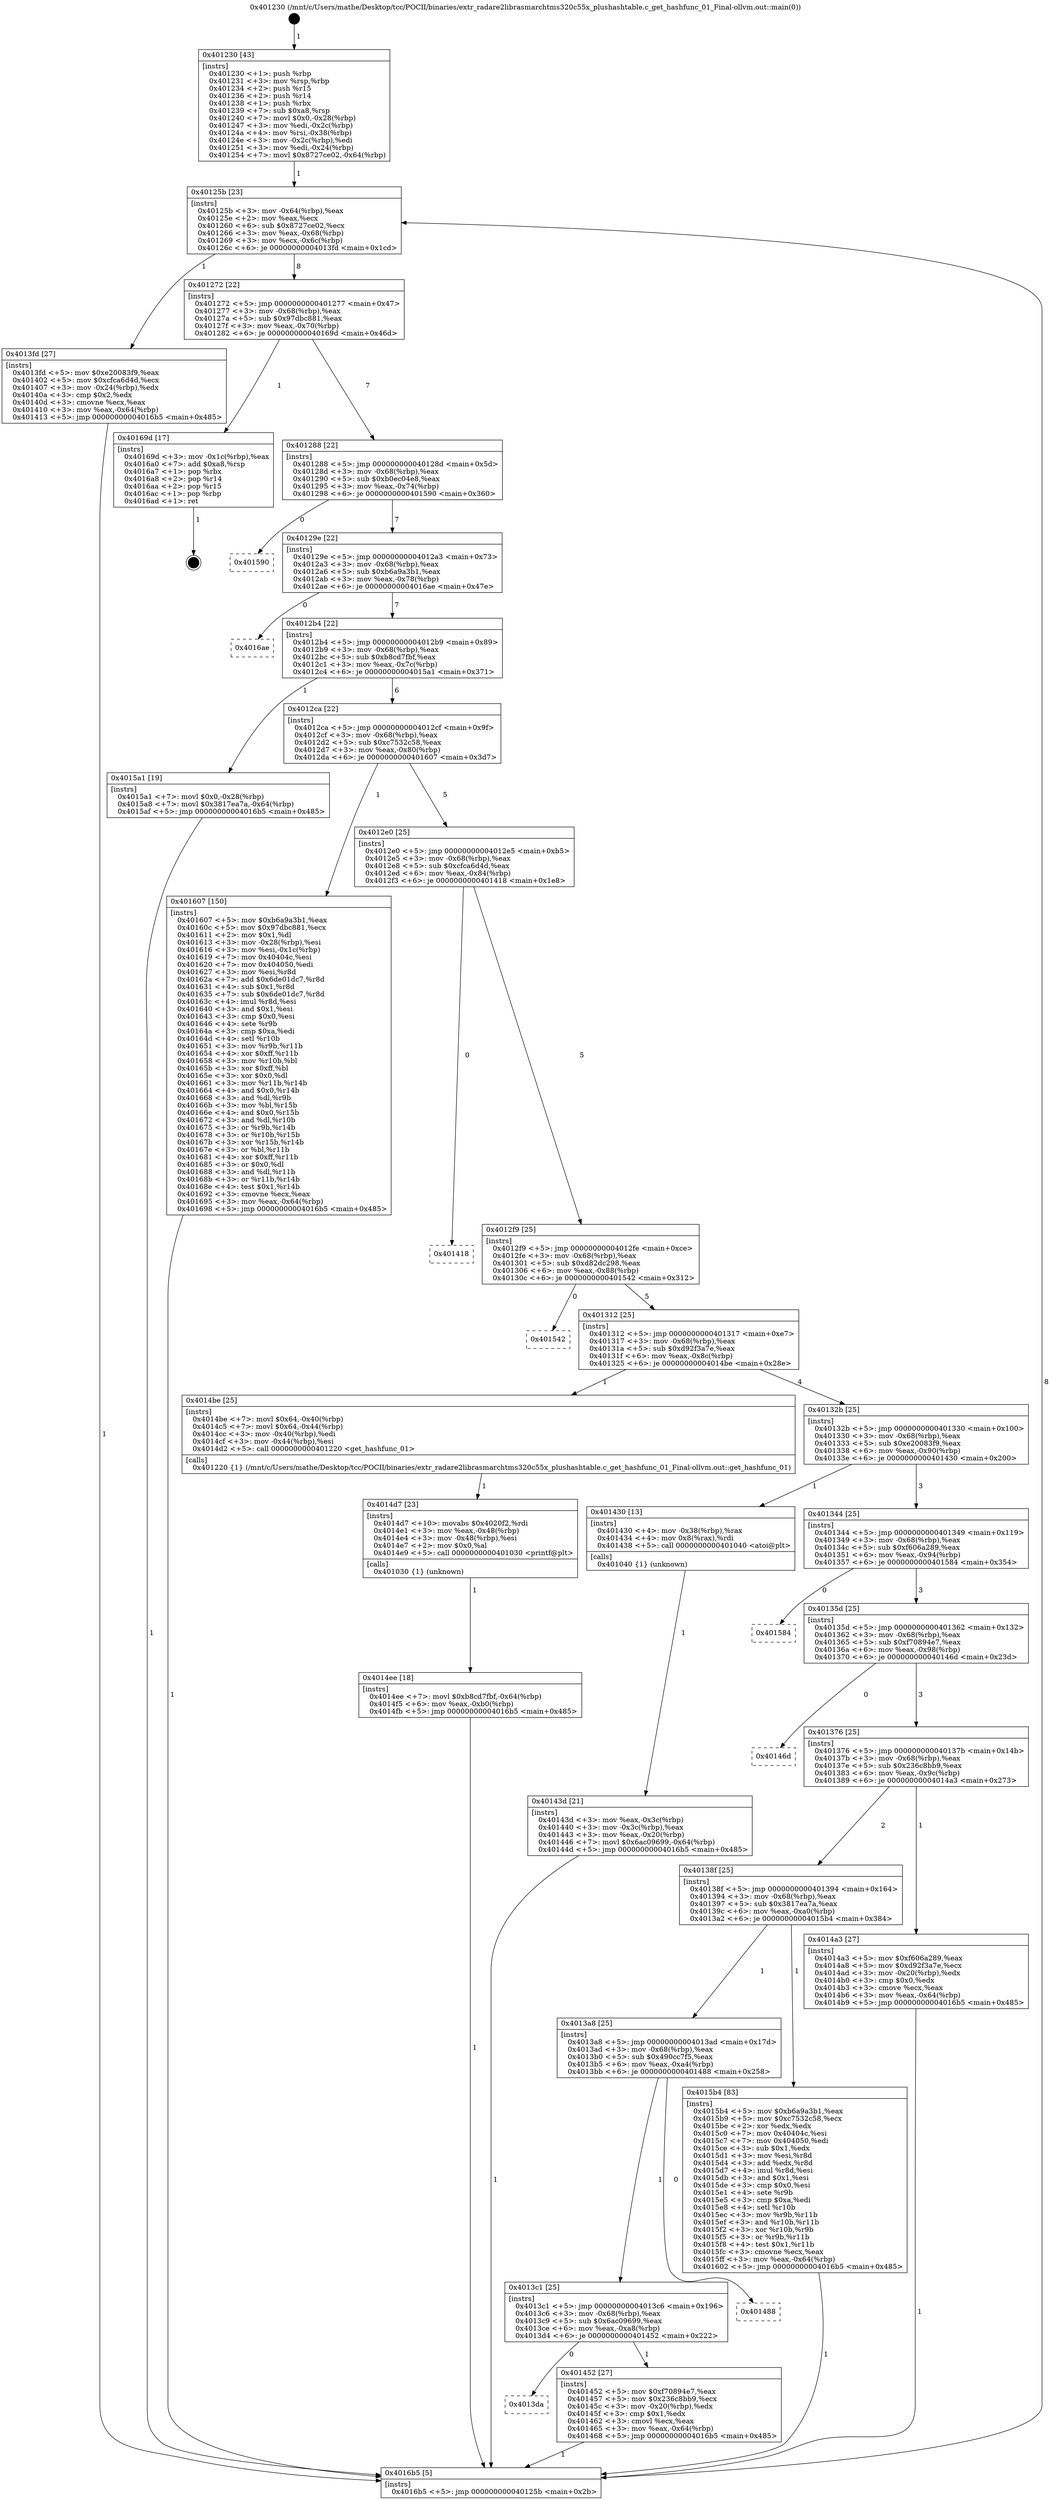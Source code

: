 digraph "0x401230" {
  label = "0x401230 (/mnt/c/Users/mathe/Desktop/tcc/POCII/binaries/extr_radare2librasmarchtms320c55x_plushashtable.c_get_hashfunc_01_Final-ollvm.out::main(0))"
  labelloc = "t"
  node[shape=record]

  Entry [label="",width=0.3,height=0.3,shape=circle,fillcolor=black,style=filled]
  "0x40125b" [label="{
     0x40125b [23]\l
     | [instrs]\l
     &nbsp;&nbsp;0x40125b \<+3\>: mov -0x64(%rbp),%eax\l
     &nbsp;&nbsp;0x40125e \<+2\>: mov %eax,%ecx\l
     &nbsp;&nbsp;0x401260 \<+6\>: sub $0x8727ce02,%ecx\l
     &nbsp;&nbsp;0x401266 \<+3\>: mov %eax,-0x68(%rbp)\l
     &nbsp;&nbsp;0x401269 \<+3\>: mov %ecx,-0x6c(%rbp)\l
     &nbsp;&nbsp;0x40126c \<+6\>: je 00000000004013fd \<main+0x1cd\>\l
  }"]
  "0x4013fd" [label="{
     0x4013fd [27]\l
     | [instrs]\l
     &nbsp;&nbsp;0x4013fd \<+5\>: mov $0xe20083f9,%eax\l
     &nbsp;&nbsp;0x401402 \<+5\>: mov $0xcfca6d4d,%ecx\l
     &nbsp;&nbsp;0x401407 \<+3\>: mov -0x24(%rbp),%edx\l
     &nbsp;&nbsp;0x40140a \<+3\>: cmp $0x2,%edx\l
     &nbsp;&nbsp;0x40140d \<+3\>: cmovne %ecx,%eax\l
     &nbsp;&nbsp;0x401410 \<+3\>: mov %eax,-0x64(%rbp)\l
     &nbsp;&nbsp;0x401413 \<+5\>: jmp 00000000004016b5 \<main+0x485\>\l
  }"]
  "0x401272" [label="{
     0x401272 [22]\l
     | [instrs]\l
     &nbsp;&nbsp;0x401272 \<+5\>: jmp 0000000000401277 \<main+0x47\>\l
     &nbsp;&nbsp;0x401277 \<+3\>: mov -0x68(%rbp),%eax\l
     &nbsp;&nbsp;0x40127a \<+5\>: sub $0x97dbc881,%eax\l
     &nbsp;&nbsp;0x40127f \<+3\>: mov %eax,-0x70(%rbp)\l
     &nbsp;&nbsp;0x401282 \<+6\>: je 000000000040169d \<main+0x46d\>\l
  }"]
  "0x4016b5" [label="{
     0x4016b5 [5]\l
     | [instrs]\l
     &nbsp;&nbsp;0x4016b5 \<+5\>: jmp 000000000040125b \<main+0x2b\>\l
  }"]
  "0x401230" [label="{
     0x401230 [43]\l
     | [instrs]\l
     &nbsp;&nbsp;0x401230 \<+1\>: push %rbp\l
     &nbsp;&nbsp;0x401231 \<+3\>: mov %rsp,%rbp\l
     &nbsp;&nbsp;0x401234 \<+2\>: push %r15\l
     &nbsp;&nbsp;0x401236 \<+2\>: push %r14\l
     &nbsp;&nbsp;0x401238 \<+1\>: push %rbx\l
     &nbsp;&nbsp;0x401239 \<+7\>: sub $0xa8,%rsp\l
     &nbsp;&nbsp;0x401240 \<+7\>: movl $0x0,-0x28(%rbp)\l
     &nbsp;&nbsp;0x401247 \<+3\>: mov %edi,-0x2c(%rbp)\l
     &nbsp;&nbsp;0x40124a \<+4\>: mov %rsi,-0x38(%rbp)\l
     &nbsp;&nbsp;0x40124e \<+3\>: mov -0x2c(%rbp),%edi\l
     &nbsp;&nbsp;0x401251 \<+3\>: mov %edi,-0x24(%rbp)\l
     &nbsp;&nbsp;0x401254 \<+7\>: movl $0x8727ce02,-0x64(%rbp)\l
  }"]
  Exit [label="",width=0.3,height=0.3,shape=circle,fillcolor=black,style=filled,peripheries=2]
  "0x40169d" [label="{
     0x40169d [17]\l
     | [instrs]\l
     &nbsp;&nbsp;0x40169d \<+3\>: mov -0x1c(%rbp),%eax\l
     &nbsp;&nbsp;0x4016a0 \<+7\>: add $0xa8,%rsp\l
     &nbsp;&nbsp;0x4016a7 \<+1\>: pop %rbx\l
     &nbsp;&nbsp;0x4016a8 \<+2\>: pop %r14\l
     &nbsp;&nbsp;0x4016aa \<+2\>: pop %r15\l
     &nbsp;&nbsp;0x4016ac \<+1\>: pop %rbp\l
     &nbsp;&nbsp;0x4016ad \<+1\>: ret\l
  }"]
  "0x401288" [label="{
     0x401288 [22]\l
     | [instrs]\l
     &nbsp;&nbsp;0x401288 \<+5\>: jmp 000000000040128d \<main+0x5d\>\l
     &nbsp;&nbsp;0x40128d \<+3\>: mov -0x68(%rbp),%eax\l
     &nbsp;&nbsp;0x401290 \<+5\>: sub $0xb0ec04e8,%eax\l
     &nbsp;&nbsp;0x401295 \<+3\>: mov %eax,-0x74(%rbp)\l
     &nbsp;&nbsp;0x401298 \<+6\>: je 0000000000401590 \<main+0x360\>\l
  }"]
  "0x4014ee" [label="{
     0x4014ee [18]\l
     | [instrs]\l
     &nbsp;&nbsp;0x4014ee \<+7\>: movl $0xb8cd7fbf,-0x64(%rbp)\l
     &nbsp;&nbsp;0x4014f5 \<+6\>: mov %eax,-0xb0(%rbp)\l
     &nbsp;&nbsp;0x4014fb \<+5\>: jmp 00000000004016b5 \<main+0x485\>\l
  }"]
  "0x401590" [label="{
     0x401590\l
  }", style=dashed]
  "0x40129e" [label="{
     0x40129e [22]\l
     | [instrs]\l
     &nbsp;&nbsp;0x40129e \<+5\>: jmp 00000000004012a3 \<main+0x73\>\l
     &nbsp;&nbsp;0x4012a3 \<+3\>: mov -0x68(%rbp),%eax\l
     &nbsp;&nbsp;0x4012a6 \<+5\>: sub $0xb6a9a3b1,%eax\l
     &nbsp;&nbsp;0x4012ab \<+3\>: mov %eax,-0x78(%rbp)\l
     &nbsp;&nbsp;0x4012ae \<+6\>: je 00000000004016ae \<main+0x47e\>\l
  }"]
  "0x4014d7" [label="{
     0x4014d7 [23]\l
     | [instrs]\l
     &nbsp;&nbsp;0x4014d7 \<+10\>: movabs $0x4020f2,%rdi\l
     &nbsp;&nbsp;0x4014e1 \<+3\>: mov %eax,-0x48(%rbp)\l
     &nbsp;&nbsp;0x4014e4 \<+3\>: mov -0x48(%rbp),%esi\l
     &nbsp;&nbsp;0x4014e7 \<+2\>: mov $0x0,%al\l
     &nbsp;&nbsp;0x4014e9 \<+5\>: call 0000000000401030 \<printf@plt\>\l
     | [calls]\l
     &nbsp;&nbsp;0x401030 \{1\} (unknown)\l
  }"]
  "0x4016ae" [label="{
     0x4016ae\l
  }", style=dashed]
  "0x4012b4" [label="{
     0x4012b4 [22]\l
     | [instrs]\l
     &nbsp;&nbsp;0x4012b4 \<+5\>: jmp 00000000004012b9 \<main+0x89\>\l
     &nbsp;&nbsp;0x4012b9 \<+3\>: mov -0x68(%rbp),%eax\l
     &nbsp;&nbsp;0x4012bc \<+5\>: sub $0xb8cd7fbf,%eax\l
     &nbsp;&nbsp;0x4012c1 \<+3\>: mov %eax,-0x7c(%rbp)\l
     &nbsp;&nbsp;0x4012c4 \<+6\>: je 00000000004015a1 \<main+0x371\>\l
  }"]
  "0x4013da" [label="{
     0x4013da\l
  }", style=dashed]
  "0x4015a1" [label="{
     0x4015a1 [19]\l
     | [instrs]\l
     &nbsp;&nbsp;0x4015a1 \<+7\>: movl $0x0,-0x28(%rbp)\l
     &nbsp;&nbsp;0x4015a8 \<+7\>: movl $0x3817ea7a,-0x64(%rbp)\l
     &nbsp;&nbsp;0x4015af \<+5\>: jmp 00000000004016b5 \<main+0x485\>\l
  }"]
  "0x4012ca" [label="{
     0x4012ca [22]\l
     | [instrs]\l
     &nbsp;&nbsp;0x4012ca \<+5\>: jmp 00000000004012cf \<main+0x9f\>\l
     &nbsp;&nbsp;0x4012cf \<+3\>: mov -0x68(%rbp),%eax\l
     &nbsp;&nbsp;0x4012d2 \<+5\>: sub $0xc7532c58,%eax\l
     &nbsp;&nbsp;0x4012d7 \<+3\>: mov %eax,-0x80(%rbp)\l
     &nbsp;&nbsp;0x4012da \<+6\>: je 0000000000401607 \<main+0x3d7\>\l
  }"]
  "0x401452" [label="{
     0x401452 [27]\l
     | [instrs]\l
     &nbsp;&nbsp;0x401452 \<+5\>: mov $0xf70894e7,%eax\l
     &nbsp;&nbsp;0x401457 \<+5\>: mov $0x236c8bb9,%ecx\l
     &nbsp;&nbsp;0x40145c \<+3\>: mov -0x20(%rbp),%edx\l
     &nbsp;&nbsp;0x40145f \<+3\>: cmp $0x1,%edx\l
     &nbsp;&nbsp;0x401462 \<+3\>: cmovl %ecx,%eax\l
     &nbsp;&nbsp;0x401465 \<+3\>: mov %eax,-0x64(%rbp)\l
     &nbsp;&nbsp;0x401468 \<+5\>: jmp 00000000004016b5 \<main+0x485\>\l
  }"]
  "0x401607" [label="{
     0x401607 [150]\l
     | [instrs]\l
     &nbsp;&nbsp;0x401607 \<+5\>: mov $0xb6a9a3b1,%eax\l
     &nbsp;&nbsp;0x40160c \<+5\>: mov $0x97dbc881,%ecx\l
     &nbsp;&nbsp;0x401611 \<+2\>: mov $0x1,%dl\l
     &nbsp;&nbsp;0x401613 \<+3\>: mov -0x28(%rbp),%esi\l
     &nbsp;&nbsp;0x401616 \<+3\>: mov %esi,-0x1c(%rbp)\l
     &nbsp;&nbsp;0x401619 \<+7\>: mov 0x40404c,%esi\l
     &nbsp;&nbsp;0x401620 \<+7\>: mov 0x404050,%edi\l
     &nbsp;&nbsp;0x401627 \<+3\>: mov %esi,%r8d\l
     &nbsp;&nbsp;0x40162a \<+7\>: add $0x6de01dc7,%r8d\l
     &nbsp;&nbsp;0x401631 \<+4\>: sub $0x1,%r8d\l
     &nbsp;&nbsp;0x401635 \<+7\>: sub $0x6de01dc7,%r8d\l
     &nbsp;&nbsp;0x40163c \<+4\>: imul %r8d,%esi\l
     &nbsp;&nbsp;0x401640 \<+3\>: and $0x1,%esi\l
     &nbsp;&nbsp;0x401643 \<+3\>: cmp $0x0,%esi\l
     &nbsp;&nbsp;0x401646 \<+4\>: sete %r9b\l
     &nbsp;&nbsp;0x40164a \<+3\>: cmp $0xa,%edi\l
     &nbsp;&nbsp;0x40164d \<+4\>: setl %r10b\l
     &nbsp;&nbsp;0x401651 \<+3\>: mov %r9b,%r11b\l
     &nbsp;&nbsp;0x401654 \<+4\>: xor $0xff,%r11b\l
     &nbsp;&nbsp;0x401658 \<+3\>: mov %r10b,%bl\l
     &nbsp;&nbsp;0x40165b \<+3\>: xor $0xff,%bl\l
     &nbsp;&nbsp;0x40165e \<+3\>: xor $0x0,%dl\l
     &nbsp;&nbsp;0x401661 \<+3\>: mov %r11b,%r14b\l
     &nbsp;&nbsp;0x401664 \<+4\>: and $0x0,%r14b\l
     &nbsp;&nbsp;0x401668 \<+3\>: and %dl,%r9b\l
     &nbsp;&nbsp;0x40166b \<+3\>: mov %bl,%r15b\l
     &nbsp;&nbsp;0x40166e \<+4\>: and $0x0,%r15b\l
     &nbsp;&nbsp;0x401672 \<+3\>: and %dl,%r10b\l
     &nbsp;&nbsp;0x401675 \<+3\>: or %r9b,%r14b\l
     &nbsp;&nbsp;0x401678 \<+3\>: or %r10b,%r15b\l
     &nbsp;&nbsp;0x40167b \<+3\>: xor %r15b,%r14b\l
     &nbsp;&nbsp;0x40167e \<+3\>: or %bl,%r11b\l
     &nbsp;&nbsp;0x401681 \<+4\>: xor $0xff,%r11b\l
     &nbsp;&nbsp;0x401685 \<+3\>: or $0x0,%dl\l
     &nbsp;&nbsp;0x401688 \<+3\>: and %dl,%r11b\l
     &nbsp;&nbsp;0x40168b \<+3\>: or %r11b,%r14b\l
     &nbsp;&nbsp;0x40168e \<+4\>: test $0x1,%r14b\l
     &nbsp;&nbsp;0x401692 \<+3\>: cmovne %ecx,%eax\l
     &nbsp;&nbsp;0x401695 \<+3\>: mov %eax,-0x64(%rbp)\l
     &nbsp;&nbsp;0x401698 \<+5\>: jmp 00000000004016b5 \<main+0x485\>\l
  }"]
  "0x4012e0" [label="{
     0x4012e0 [25]\l
     | [instrs]\l
     &nbsp;&nbsp;0x4012e0 \<+5\>: jmp 00000000004012e5 \<main+0xb5\>\l
     &nbsp;&nbsp;0x4012e5 \<+3\>: mov -0x68(%rbp),%eax\l
     &nbsp;&nbsp;0x4012e8 \<+5\>: sub $0xcfca6d4d,%eax\l
     &nbsp;&nbsp;0x4012ed \<+6\>: mov %eax,-0x84(%rbp)\l
     &nbsp;&nbsp;0x4012f3 \<+6\>: je 0000000000401418 \<main+0x1e8\>\l
  }"]
  "0x4013c1" [label="{
     0x4013c1 [25]\l
     | [instrs]\l
     &nbsp;&nbsp;0x4013c1 \<+5\>: jmp 00000000004013c6 \<main+0x196\>\l
     &nbsp;&nbsp;0x4013c6 \<+3\>: mov -0x68(%rbp),%eax\l
     &nbsp;&nbsp;0x4013c9 \<+5\>: sub $0x6ac09699,%eax\l
     &nbsp;&nbsp;0x4013ce \<+6\>: mov %eax,-0xa8(%rbp)\l
     &nbsp;&nbsp;0x4013d4 \<+6\>: je 0000000000401452 \<main+0x222\>\l
  }"]
  "0x401418" [label="{
     0x401418\l
  }", style=dashed]
  "0x4012f9" [label="{
     0x4012f9 [25]\l
     | [instrs]\l
     &nbsp;&nbsp;0x4012f9 \<+5\>: jmp 00000000004012fe \<main+0xce\>\l
     &nbsp;&nbsp;0x4012fe \<+3\>: mov -0x68(%rbp),%eax\l
     &nbsp;&nbsp;0x401301 \<+5\>: sub $0xd82dc298,%eax\l
     &nbsp;&nbsp;0x401306 \<+6\>: mov %eax,-0x88(%rbp)\l
     &nbsp;&nbsp;0x40130c \<+6\>: je 0000000000401542 \<main+0x312\>\l
  }"]
  "0x401488" [label="{
     0x401488\l
  }", style=dashed]
  "0x401542" [label="{
     0x401542\l
  }", style=dashed]
  "0x401312" [label="{
     0x401312 [25]\l
     | [instrs]\l
     &nbsp;&nbsp;0x401312 \<+5\>: jmp 0000000000401317 \<main+0xe7\>\l
     &nbsp;&nbsp;0x401317 \<+3\>: mov -0x68(%rbp),%eax\l
     &nbsp;&nbsp;0x40131a \<+5\>: sub $0xd92f3a7e,%eax\l
     &nbsp;&nbsp;0x40131f \<+6\>: mov %eax,-0x8c(%rbp)\l
     &nbsp;&nbsp;0x401325 \<+6\>: je 00000000004014be \<main+0x28e\>\l
  }"]
  "0x4013a8" [label="{
     0x4013a8 [25]\l
     | [instrs]\l
     &nbsp;&nbsp;0x4013a8 \<+5\>: jmp 00000000004013ad \<main+0x17d\>\l
     &nbsp;&nbsp;0x4013ad \<+3\>: mov -0x68(%rbp),%eax\l
     &nbsp;&nbsp;0x4013b0 \<+5\>: sub $0x490cc7f5,%eax\l
     &nbsp;&nbsp;0x4013b5 \<+6\>: mov %eax,-0xa4(%rbp)\l
     &nbsp;&nbsp;0x4013bb \<+6\>: je 0000000000401488 \<main+0x258\>\l
  }"]
  "0x4014be" [label="{
     0x4014be [25]\l
     | [instrs]\l
     &nbsp;&nbsp;0x4014be \<+7\>: movl $0x64,-0x40(%rbp)\l
     &nbsp;&nbsp;0x4014c5 \<+7\>: movl $0x64,-0x44(%rbp)\l
     &nbsp;&nbsp;0x4014cc \<+3\>: mov -0x40(%rbp),%edi\l
     &nbsp;&nbsp;0x4014cf \<+3\>: mov -0x44(%rbp),%esi\l
     &nbsp;&nbsp;0x4014d2 \<+5\>: call 0000000000401220 \<get_hashfunc_01\>\l
     | [calls]\l
     &nbsp;&nbsp;0x401220 \{1\} (/mnt/c/Users/mathe/Desktop/tcc/POCII/binaries/extr_radare2librasmarchtms320c55x_plushashtable.c_get_hashfunc_01_Final-ollvm.out::get_hashfunc_01)\l
  }"]
  "0x40132b" [label="{
     0x40132b [25]\l
     | [instrs]\l
     &nbsp;&nbsp;0x40132b \<+5\>: jmp 0000000000401330 \<main+0x100\>\l
     &nbsp;&nbsp;0x401330 \<+3\>: mov -0x68(%rbp),%eax\l
     &nbsp;&nbsp;0x401333 \<+5\>: sub $0xe20083f9,%eax\l
     &nbsp;&nbsp;0x401338 \<+6\>: mov %eax,-0x90(%rbp)\l
     &nbsp;&nbsp;0x40133e \<+6\>: je 0000000000401430 \<main+0x200\>\l
  }"]
  "0x4015b4" [label="{
     0x4015b4 [83]\l
     | [instrs]\l
     &nbsp;&nbsp;0x4015b4 \<+5\>: mov $0xb6a9a3b1,%eax\l
     &nbsp;&nbsp;0x4015b9 \<+5\>: mov $0xc7532c58,%ecx\l
     &nbsp;&nbsp;0x4015be \<+2\>: xor %edx,%edx\l
     &nbsp;&nbsp;0x4015c0 \<+7\>: mov 0x40404c,%esi\l
     &nbsp;&nbsp;0x4015c7 \<+7\>: mov 0x404050,%edi\l
     &nbsp;&nbsp;0x4015ce \<+3\>: sub $0x1,%edx\l
     &nbsp;&nbsp;0x4015d1 \<+3\>: mov %esi,%r8d\l
     &nbsp;&nbsp;0x4015d4 \<+3\>: add %edx,%r8d\l
     &nbsp;&nbsp;0x4015d7 \<+4\>: imul %r8d,%esi\l
     &nbsp;&nbsp;0x4015db \<+3\>: and $0x1,%esi\l
     &nbsp;&nbsp;0x4015de \<+3\>: cmp $0x0,%esi\l
     &nbsp;&nbsp;0x4015e1 \<+4\>: sete %r9b\l
     &nbsp;&nbsp;0x4015e5 \<+3\>: cmp $0xa,%edi\l
     &nbsp;&nbsp;0x4015e8 \<+4\>: setl %r10b\l
     &nbsp;&nbsp;0x4015ec \<+3\>: mov %r9b,%r11b\l
     &nbsp;&nbsp;0x4015ef \<+3\>: and %r10b,%r11b\l
     &nbsp;&nbsp;0x4015f2 \<+3\>: xor %r10b,%r9b\l
     &nbsp;&nbsp;0x4015f5 \<+3\>: or %r9b,%r11b\l
     &nbsp;&nbsp;0x4015f8 \<+4\>: test $0x1,%r11b\l
     &nbsp;&nbsp;0x4015fc \<+3\>: cmovne %ecx,%eax\l
     &nbsp;&nbsp;0x4015ff \<+3\>: mov %eax,-0x64(%rbp)\l
     &nbsp;&nbsp;0x401602 \<+5\>: jmp 00000000004016b5 \<main+0x485\>\l
  }"]
  "0x401430" [label="{
     0x401430 [13]\l
     | [instrs]\l
     &nbsp;&nbsp;0x401430 \<+4\>: mov -0x38(%rbp),%rax\l
     &nbsp;&nbsp;0x401434 \<+4\>: mov 0x8(%rax),%rdi\l
     &nbsp;&nbsp;0x401438 \<+5\>: call 0000000000401040 \<atoi@plt\>\l
     | [calls]\l
     &nbsp;&nbsp;0x401040 \{1\} (unknown)\l
  }"]
  "0x401344" [label="{
     0x401344 [25]\l
     | [instrs]\l
     &nbsp;&nbsp;0x401344 \<+5\>: jmp 0000000000401349 \<main+0x119\>\l
     &nbsp;&nbsp;0x401349 \<+3\>: mov -0x68(%rbp),%eax\l
     &nbsp;&nbsp;0x40134c \<+5\>: sub $0xf606a289,%eax\l
     &nbsp;&nbsp;0x401351 \<+6\>: mov %eax,-0x94(%rbp)\l
     &nbsp;&nbsp;0x401357 \<+6\>: je 0000000000401584 \<main+0x354\>\l
  }"]
  "0x40143d" [label="{
     0x40143d [21]\l
     | [instrs]\l
     &nbsp;&nbsp;0x40143d \<+3\>: mov %eax,-0x3c(%rbp)\l
     &nbsp;&nbsp;0x401440 \<+3\>: mov -0x3c(%rbp),%eax\l
     &nbsp;&nbsp;0x401443 \<+3\>: mov %eax,-0x20(%rbp)\l
     &nbsp;&nbsp;0x401446 \<+7\>: movl $0x6ac09699,-0x64(%rbp)\l
     &nbsp;&nbsp;0x40144d \<+5\>: jmp 00000000004016b5 \<main+0x485\>\l
  }"]
  "0x40138f" [label="{
     0x40138f [25]\l
     | [instrs]\l
     &nbsp;&nbsp;0x40138f \<+5\>: jmp 0000000000401394 \<main+0x164\>\l
     &nbsp;&nbsp;0x401394 \<+3\>: mov -0x68(%rbp),%eax\l
     &nbsp;&nbsp;0x401397 \<+5\>: sub $0x3817ea7a,%eax\l
     &nbsp;&nbsp;0x40139c \<+6\>: mov %eax,-0xa0(%rbp)\l
     &nbsp;&nbsp;0x4013a2 \<+6\>: je 00000000004015b4 \<main+0x384\>\l
  }"]
  "0x401584" [label="{
     0x401584\l
  }", style=dashed]
  "0x40135d" [label="{
     0x40135d [25]\l
     | [instrs]\l
     &nbsp;&nbsp;0x40135d \<+5\>: jmp 0000000000401362 \<main+0x132\>\l
     &nbsp;&nbsp;0x401362 \<+3\>: mov -0x68(%rbp),%eax\l
     &nbsp;&nbsp;0x401365 \<+5\>: sub $0xf70894e7,%eax\l
     &nbsp;&nbsp;0x40136a \<+6\>: mov %eax,-0x98(%rbp)\l
     &nbsp;&nbsp;0x401370 \<+6\>: je 000000000040146d \<main+0x23d\>\l
  }"]
  "0x4014a3" [label="{
     0x4014a3 [27]\l
     | [instrs]\l
     &nbsp;&nbsp;0x4014a3 \<+5\>: mov $0xf606a289,%eax\l
     &nbsp;&nbsp;0x4014a8 \<+5\>: mov $0xd92f3a7e,%ecx\l
     &nbsp;&nbsp;0x4014ad \<+3\>: mov -0x20(%rbp),%edx\l
     &nbsp;&nbsp;0x4014b0 \<+3\>: cmp $0x0,%edx\l
     &nbsp;&nbsp;0x4014b3 \<+3\>: cmove %ecx,%eax\l
     &nbsp;&nbsp;0x4014b6 \<+3\>: mov %eax,-0x64(%rbp)\l
     &nbsp;&nbsp;0x4014b9 \<+5\>: jmp 00000000004016b5 \<main+0x485\>\l
  }"]
  "0x40146d" [label="{
     0x40146d\l
  }", style=dashed]
  "0x401376" [label="{
     0x401376 [25]\l
     | [instrs]\l
     &nbsp;&nbsp;0x401376 \<+5\>: jmp 000000000040137b \<main+0x14b\>\l
     &nbsp;&nbsp;0x40137b \<+3\>: mov -0x68(%rbp),%eax\l
     &nbsp;&nbsp;0x40137e \<+5\>: sub $0x236c8bb9,%eax\l
     &nbsp;&nbsp;0x401383 \<+6\>: mov %eax,-0x9c(%rbp)\l
     &nbsp;&nbsp;0x401389 \<+6\>: je 00000000004014a3 \<main+0x273\>\l
  }"]
  Entry -> "0x401230" [label=" 1"]
  "0x40125b" -> "0x4013fd" [label=" 1"]
  "0x40125b" -> "0x401272" [label=" 8"]
  "0x4013fd" -> "0x4016b5" [label=" 1"]
  "0x401230" -> "0x40125b" [label=" 1"]
  "0x4016b5" -> "0x40125b" [label=" 8"]
  "0x40169d" -> Exit [label=" 1"]
  "0x401272" -> "0x40169d" [label=" 1"]
  "0x401272" -> "0x401288" [label=" 7"]
  "0x401607" -> "0x4016b5" [label=" 1"]
  "0x401288" -> "0x401590" [label=" 0"]
  "0x401288" -> "0x40129e" [label=" 7"]
  "0x4015b4" -> "0x4016b5" [label=" 1"]
  "0x40129e" -> "0x4016ae" [label=" 0"]
  "0x40129e" -> "0x4012b4" [label=" 7"]
  "0x4015a1" -> "0x4016b5" [label=" 1"]
  "0x4012b4" -> "0x4015a1" [label=" 1"]
  "0x4012b4" -> "0x4012ca" [label=" 6"]
  "0x4014ee" -> "0x4016b5" [label=" 1"]
  "0x4012ca" -> "0x401607" [label=" 1"]
  "0x4012ca" -> "0x4012e0" [label=" 5"]
  "0x4014d7" -> "0x4014ee" [label=" 1"]
  "0x4012e0" -> "0x401418" [label=" 0"]
  "0x4012e0" -> "0x4012f9" [label=" 5"]
  "0x4014a3" -> "0x4016b5" [label=" 1"]
  "0x4012f9" -> "0x401542" [label=" 0"]
  "0x4012f9" -> "0x401312" [label=" 5"]
  "0x401452" -> "0x4016b5" [label=" 1"]
  "0x401312" -> "0x4014be" [label=" 1"]
  "0x401312" -> "0x40132b" [label=" 4"]
  "0x4013c1" -> "0x401452" [label=" 1"]
  "0x40132b" -> "0x401430" [label=" 1"]
  "0x40132b" -> "0x401344" [label=" 3"]
  "0x401430" -> "0x40143d" [label=" 1"]
  "0x40143d" -> "0x4016b5" [label=" 1"]
  "0x4014be" -> "0x4014d7" [label=" 1"]
  "0x401344" -> "0x401584" [label=" 0"]
  "0x401344" -> "0x40135d" [label=" 3"]
  "0x4013a8" -> "0x401488" [label=" 0"]
  "0x40135d" -> "0x40146d" [label=" 0"]
  "0x40135d" -> "0x401376" [label=" 3"]
  "0x4013c1" -> "0x4013da" [label=" 0"]
  "0x401376" -> "0x4014a3" [label=" 1"]
  "0x401376" -> "0x40138f" [label=" 2"]
  "0x4013a8" -> "0x4013c1" [label=" 1"]
  "0x40138f" -> "0x4015b4" [label=" 1"]
  "0x40138f" -> "0x4013a8" [label=" 1"]
}
